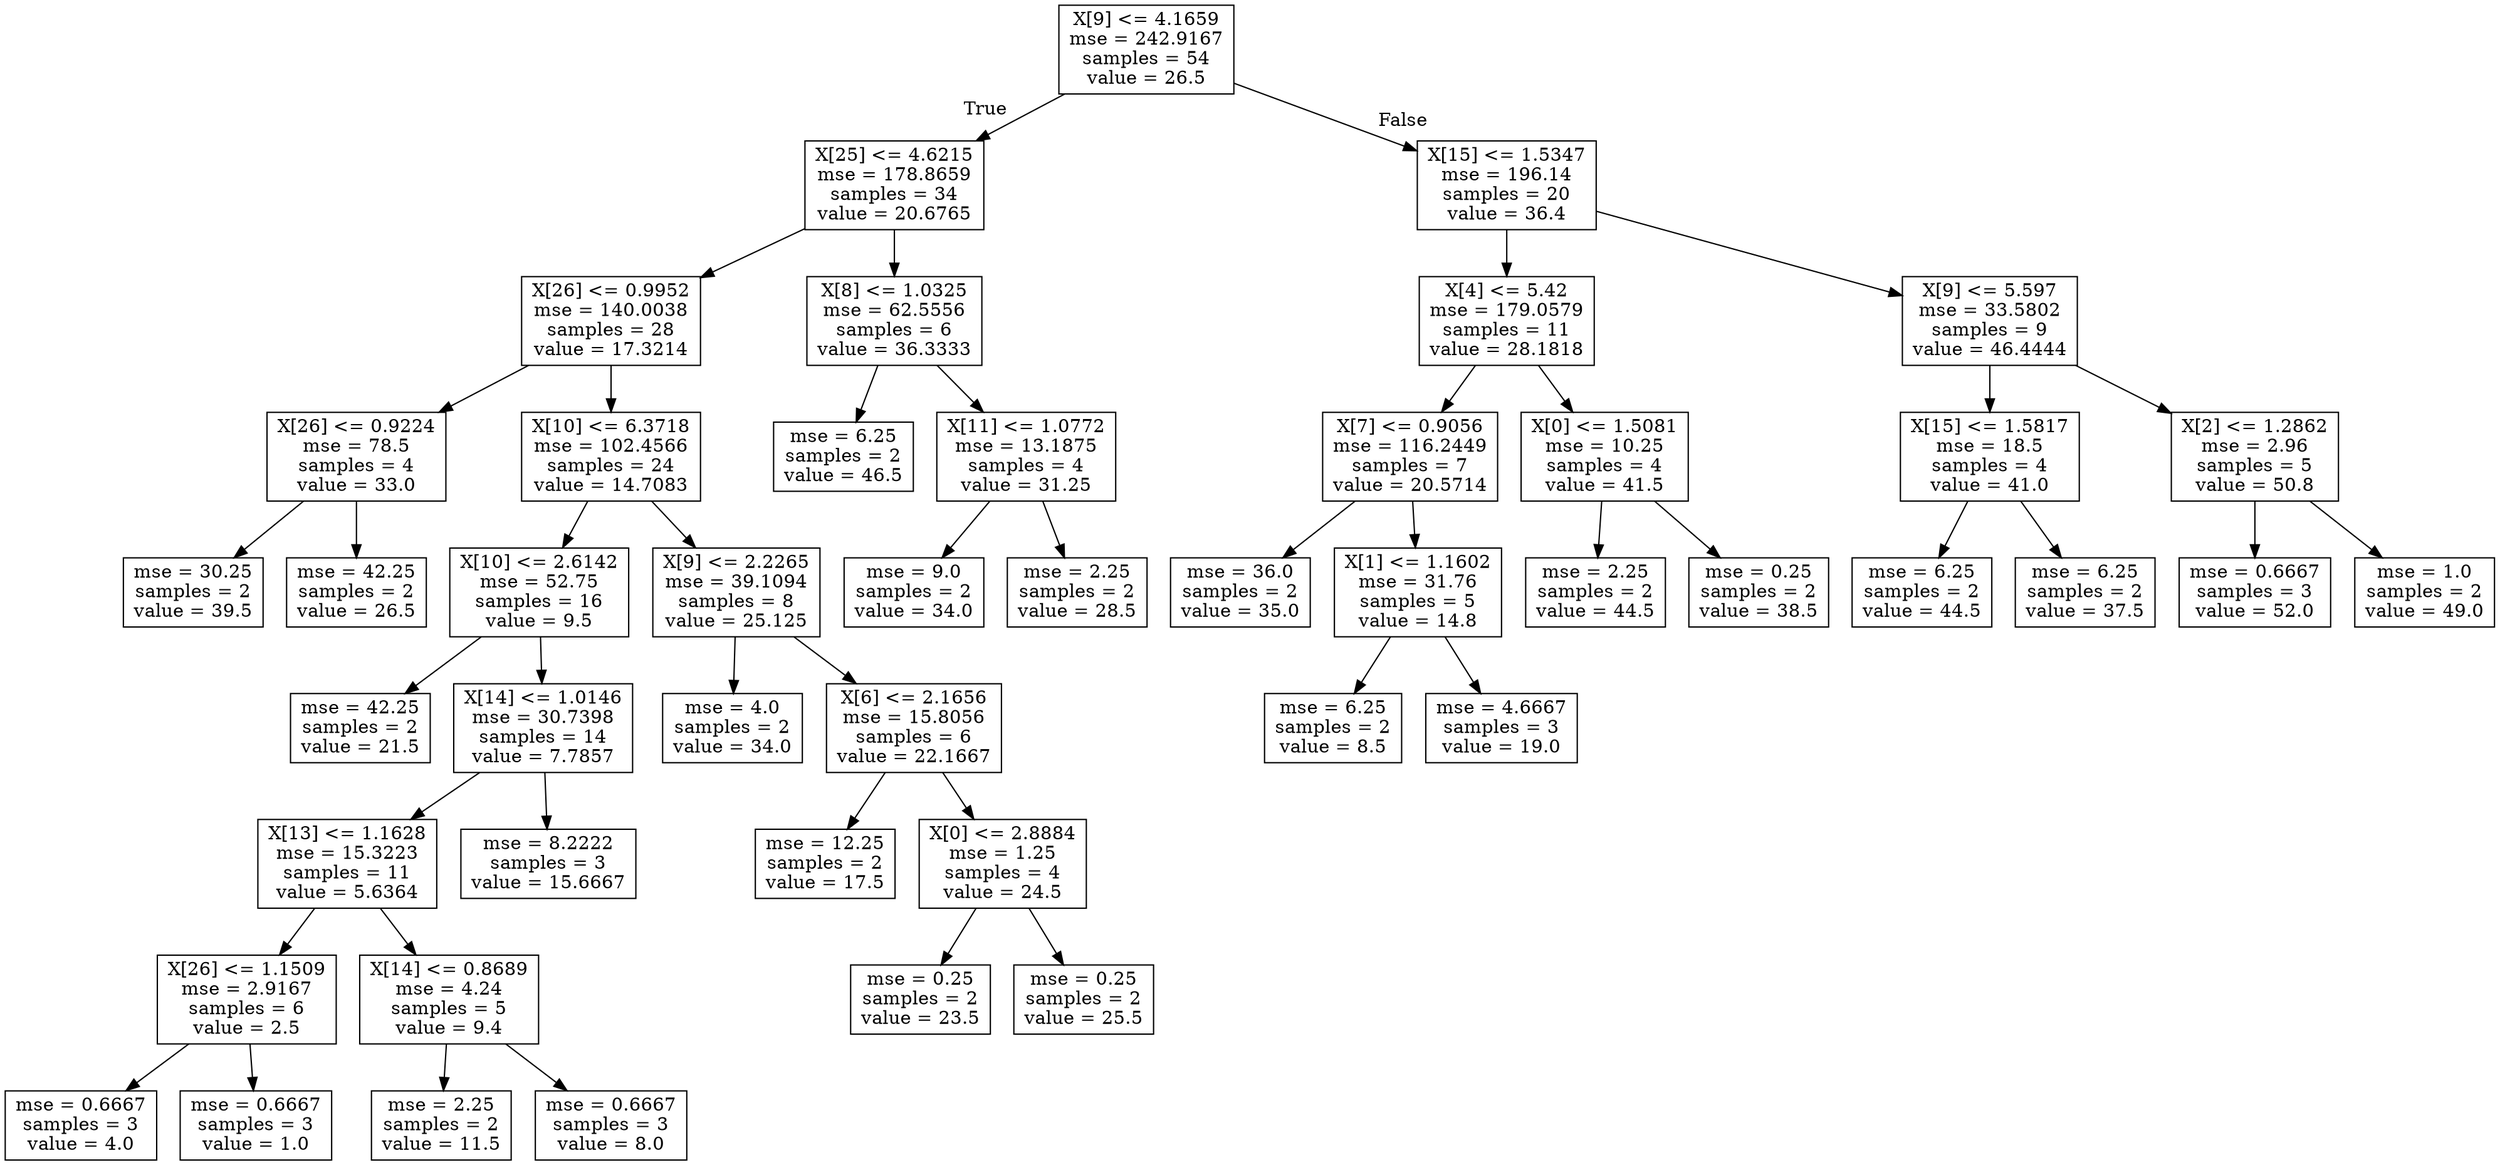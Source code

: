 digraph Tree {
node [shape=box] ;
0 [label="X[9] <= 4.1659\nmse = 242.9167\nsamples = 54\nvalue = 26.5"] ;
1 [label="X[25] <= 4.6215\nmse = 178.8659\nsamples = 34\nvalue = 20.6765"] ;
0 -> 1 [labeldistance=2.5, labelangle=45, headlabel="True"] ;
2 [label="X[26] <= 0.9952\nmse = 140.0038\nsamples = 28\nvalue = 17.3214"] ;
1 -> 2 ;
3 [label="X[26] <= 0.9224\nmse = 78.5\nsamples = 4\nvalue = 33.0"] ;
2 -> 3 ;
4 [label="mse = 30.25\nsamples = 2\nvalue = 39.5"] ;
3 -> 4 ;
5 [label="mse = 42.25\nsamples = 2\nvalue = 26.5"] ;
3 -> 5 ;
6 [label="X[10] <= 6.3718\nmse = 102.4566\nsamples = 24\nvalue = 14.7083"] ;
2 -> 6 ;
7 [label="X[10] <= 2.6142\nmse = 52.75\nsamples = 16\nvalue = 9.5"] ;
6 -> 7 ;
8 [label="mse = 42.25\nsamples = 2\nvalue = 21.5"] ;
7 -> 8 ;
9 [label="X[14] <= 1.0146\nmse = 30.7398\nsamples = 14\nvalue = 7.7857"] ;
7 -> 9 ;
10 [label="X[13] <= 1.1628\nmse = 15.3223\nsamples = 11\nvalue = 5.6364"] ;
9 -> 10 ;
11 [label="X[26] <= 1.1509\nmse = 2.9167\nsamples = 6\nvalue = 2.5"] ;
10 -> 11 ;
12 [label="mse = 0.6667\nsamples = 3\nvalue = 4.0"] ;
11 -> 12 ;
13 [label="mse = 0.6667\nsamples = 3\nvalue = 1.0"] ;
11 -> 13 ;
14 [label="X[14] <= 0.8689\nmse = 4.24\nsamples = 5\nvalue = 9.4"] ;
10 -> 14 ;
15 [label="mse = 2.25\nsamples = 2\nvalue = 11.5"] ;
14 -> 15 ;
16 [label="mse = 0.6667\nsamples = 3\nvalue = 8.0"] ;
14 -> 16 ;
17 [label="mse = 8.2222\nsamples = 3\nvalue = 15.6667"] ;
9 -> 17 ;
18 [label="X[9] <= 2.2265\nmse = 39.1094\nsamples = 8\nvalue = 25.125"] ;
6 -> 18 ;
19 [label="mse = 4.0\nsamples = 2\nvalue = 34.0"] ;
18 -> 19 ;
20 [label="X[6] <= 2.1656\nmse = 15.8056\nsamples = 6\nvalue = 22.1667"] ;
18 -> 20 ;
21 [label="mse = 12.25\nsamples = 2\nvalue = 17.5"] ;
20 -> 21 ;
22 [label="X[0] <= 2.8884\nmse = 1.25\nsamples = 4\nvalue = 24.5"] ;
20 -> 22 ;
23 [label="mse = 0.25\nsamples = 2\nvalue = 23.5"] ;
22 -> 23 ;
24 [label="mse = 0.25\nsamples = 2\nvalue = 25.5"] ;
22 -> 24 ;
25 [label="X[8] <= 1.0325\nmse = 62.5556\nsamples = 6\nvalue = 36.3333"] ;
1 -> 25 ;
26 [label="mse = 6.25\nsamples = 2\nvalue = 46.5"] ;
25 -> 26 ;
27 [label="X[11] <= 1.0772\nmse = 13.1875\nsamples = 4\nvalue = 31.25"] ;
25 -> 27 ;
28 [label="mse = 9.0\nsamples = 2\nvalue = 34.0"] ;
27 -> 28 ;
29 [label="mse = 2.25\nsamples = 2\nvalue = 28.5"] ;
27 -> 29 ;
30 [label="X[15] <= 1.5347\nmse = 196.14\nsamples = 20\nvalue = 36.4"] ;
0 -> 30 [labeldistance=2.5, labelangle=-45, headlabel="False"] ;
31 [label="X[4] <= 5.42\nmse = 179.0579\nsamples = 11\nvalue = 28.1818"] ;
30 -> 31 ;
32 [label="X[7] <= 0.9056\nmse = 116.2449\nsamples = 7\nvalue = 20.5714"] ;
31 -> 32 ;
33 [label="mse = 36.0\nsamples = 2\nvalue = 35.0"] ;
32 -> 33 ;
34 [label="X[1] <= 1.1602\nmse = 31.76\nsamples = 5\nvalue = 14.8"] ;
32 -> 34 ;
35 [label="mse = 6.25\nsamples = 2\nvalue = 8.5"] ;
34 -> 35 ;
36 [label="mse = 4.6667\nsamples = 3\nvalue = 19.0"] ;
34 -> 36 ;
37 [label="X[0] <= 1.5081\nmse = 10.25\nsamples = 4\nvalue = 41.5"] ;
31 -> 37 ;
38 [label="mse = 2.25\nsamples = 2\nvalue = 44.5"] ;
37 -> 38 ;
39 [label="mse = 0.25\nsamples = 2\nvalue = 38.5"] ;
37 -> 39 ;
40 [label="X[9] <= 5.597\nmse = 33.5802\nsamples = 9\nvalue = 46.4444"] ;
30 -> 40 ;
41 [label="X[15] <= 1.5817\nmse = 18.5\nsamples = 4\nvalue = 41.0"] ;
40 -> 41 ;
42 [label="mse = 6.25\nsamples = 2\nvalue = 44.5"] ;
41 -> 42 ;
43 [label="mse = 6.25\nsamples = 2\nvalue = 37.5"] ;
41 -> 43 ;
44 [label="X[2] <= 1.2862\nmse = 2.96\nsamples = 5\nvalue = 50.8"] ;
40 -> 44 ;
45 [label="mse = 0.6667\nsamples = 3\nvalue = 52.0"] ;
44 -> 45 ;
46 [label="mse = 1.0\nsamples = 2\nvalue = 49.0"] ;
44 -> 46 ;
}